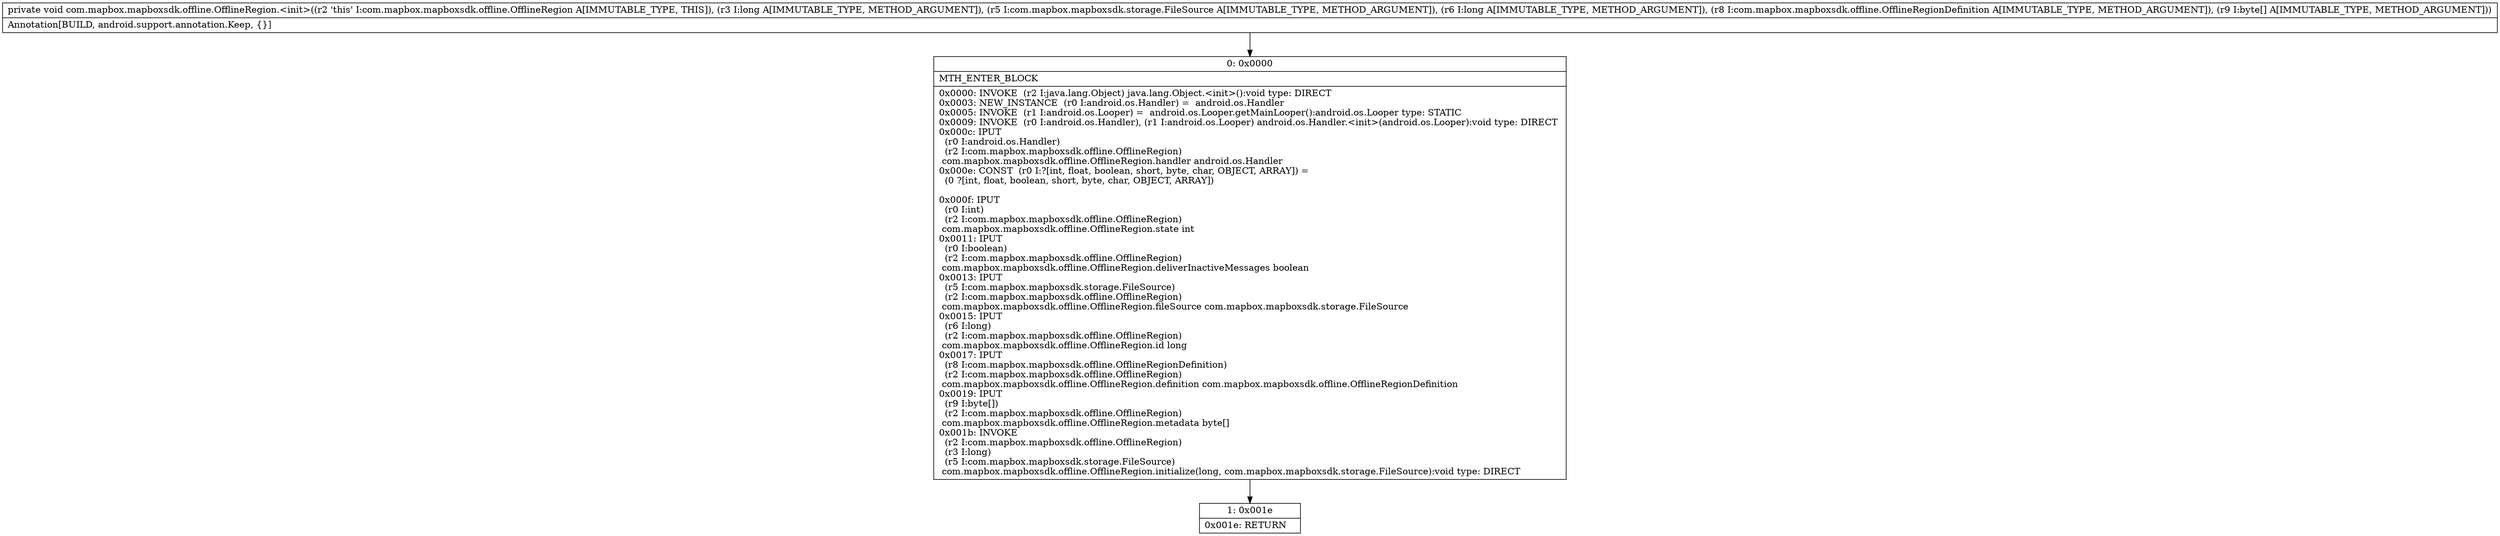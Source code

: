 digraph "CFG forcom.mapbox.mapboxsdk.offline.OfflineRegion.\<init\>(JLcom\/mapbox\/mapboxsdk\/storage\/FileSource;JLcom\/mapbox\/mapboxsdk\/offline\/OfflineRegionDefinition;[B)V" {
Node_0 [shape=record,label="{0\:\ 0x0000|MTH_ENTER_BLOCK\l|0x0000: INVOKE  (r2 I:java.lang.Object) java.lang.Object.\<init\>():void type: DIRECT \l0x0003: NEW_INSTANCE  (r0 I:android.os.Handler) =  android.os.Handler \l0x0005: INVOKE  (r1 I:android.os.Looper) =  android.os.Looper.getMainLooper():android.os.Looper type: STATIC \l0x0009: INVOKE  (r0 I:android.os.Handler), (r1 I:android.os.Looper) android.os.Handler.\<init\>(android.os.Looper):void type: DIRECT \l0x000c: IPUT  \l  (r0 I:android.os.Handler)\l  (r2 I:com.mapbox.mapboxsdk.offline.OfflineRegion)\l com.mapbox.mapboxsdk.offline.OfflineRegion.handler android.os.Handler \l0x000e: CONST  (r0 I:?[int, float, boolean, short, byte, char, OBJECT, ARRAY]) = \l  (0 ?[int, float, boolean, short, byte, char, OBJECT, ARRAY])\l \l0x000f: IPUT  \l  (r0 I:int)\l  (r2 I:com.mapbox.mapboxsdk.offline.OfflineRegion)\l com.mapbox.mapboxsdk.offline.OfflineRegion.state int \l0x0011: IPUT  \l  (r0 I:boolean)\l  (r2 I:com.mapbox.mapboxsdk.offline.OfflineRegion)\l com.mapbox.mapboxsdk.offline.OfflineRegion.deliverInactiveMessages boolean \l0x0013: IPUT  \l  (r5 I:com.mapbox.mapboxsdk.storage.FileSource)\l  (r2 I:com.mapbox.mapboxsdk.offline.OfflineRegion)\l com.mapbox.mapboxsdk.offline.OfflineRegion.fileSource com.mapbox.mapboxsdk.storage.FileSource \l0x0015: IPUT  \l  (r6 I:long)\l  (r2 I:com.mapbox.mapboxsdk.offline.OfflineRegion)\l com.mapbox.mapboxsdk.offline.OfflineRegion.id long \l0x0017: IPUT  \l  (r8 I:com.mapbox.mapboxsdk.offline.OfflineRegionDefinition)\l  (r2 I:com.mapbox.mapboxsdk.offline.OfflineRegion)\l com.mapbox.mapboxsdk.offline.OfflineRegion.definition com.mapbox.mapboxsdk.offline.OfflineRegionDefinition \l0x0019: IPUT  \l  (r9 I:byte[])\l  (r2 I:com.mapbox.mapboxsdk.offline.OfflineRegion)\l com.mapbox.mapboxsdk.offline.OfflineRegion.metadata byte[] \l0x001b: INVOKE  \l  (r2 I:com.mapbox.mapboxsdk.offline.OfflineRegion)\l  (r3 I:long)\l  (r5 I:com.mapbox.mapboxsdk.storage.FileSource)\l com.mapbox.mapboxsdk.offline.OfflineRegion.initialize(long, com.mapbox.mapboxsdk.storage.FileSource):void type: DIRECT \l}"];
Node_1 [shape=record,label="{1\:\ 0x001e|0x001e: RETURN   \l}"];
MethodNode[shape=record,label="{private void com.mapbox.mapboxsdk.offline.OfflineRegion.\<init\>((r2 'this' I:com.mapbox.mapboxsdk.offline.OfflineRegion A[IMMUTABLE_TYPE, THIS]), (r3 I:long A[IMMUTABLE_TYPE, METHOD_ARGUMENT]), (r5 I:com.mapbox.mapboxsdk.storage.FileSource A[IMMUTABLE_TYPE, METHOD_ARGUMENT]), (r6 I:long A[IMMUTABLE_TYPE, METHOD_ARGUMENT]), (r8 I:com.mapbox.mapboxsdk.offline.OfflineRegionDefinition A[IMMUTABLE_TYPE, METHOD_ARGUMENT]), (r9 I:byte[] A[IMMUTABLE_TYPE, METHOD_ARGUMENT]))  | Annotation[BUILD, android.support.annotation.Keep, \{\}]\l}"];
MethodNode -> Node_0;
Node_0 -> Node_1;
}

